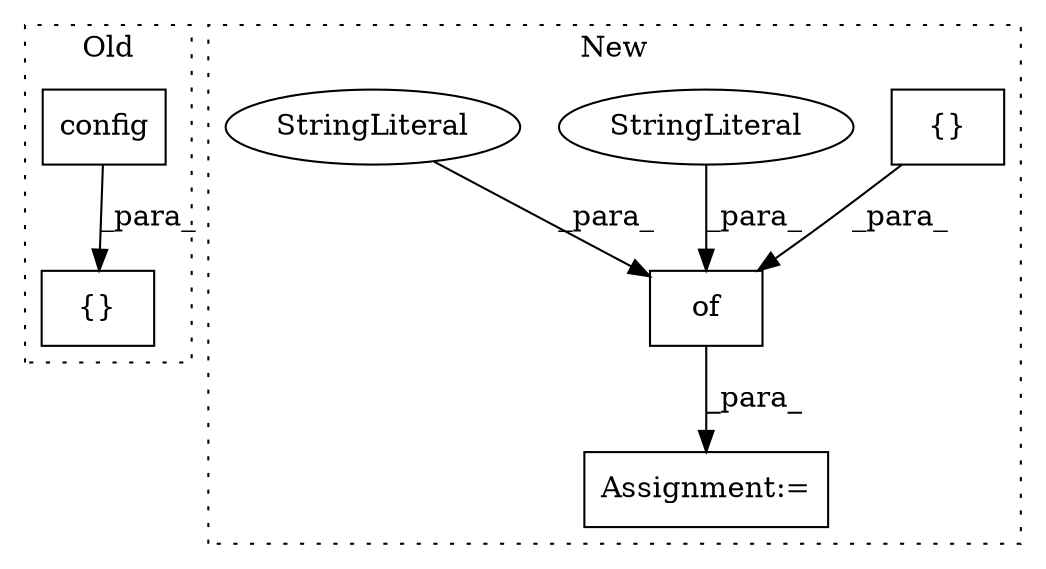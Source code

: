 digraph G {
subgraph cluster0 {
1 [label="config" a="32" s="10047,10069" l="7,1" shape="box"];
4 [label="{}" a="4" s="10019,10070" l="1,1" shape="box"];
label = "Old";
style="dotted";
}
subgraph cluster1 {
2 [label="of" a="32" s="9758,9966" l="3,1" shape="box"];
3 [label="{}" a="4" s="9878,9886" l="1,1" shape="box"];
5 [label="StringLiteral" a="45" s="9898" l="53" shape="ellipse"];
6 [label="StringLiteral" a="45" s="9822" l="14" shape="ellipse"];
7 [label="Assignment:=" a="7" s="9753" l="1" shape="box"];
label = "New";
style="dotted";
}
1 -> 4 [label="_para_"];
2 -> 7 [label="_para_"];
3 -> 2 [label="_para_"];
5 -> 2 [label="_para_"];
6 -> 2 [label="_para_"];
}
